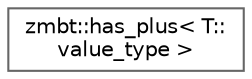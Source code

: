 digraph "Graphical Class Hierarchy"
{
 // LATEX_PDF_SIZE
  bgcolor="transparent";
  edge [fontname=Helvetica,fontsize=10,labelfontname=Helvetica,labelfontsize=10];
  node [fontname=Helvetica,fontsize=10,shape=box,height=0.2,width=0.4];
  rankdir="LR";
  Node0 [id="Node000000",label="zmbt::has_plus\< T::\lvalue_type \>",height=0.2,width=0.4,color="grey40", fillcolor="white", style="filled",URL="$structzmbt_1_1has__plus.html",tooltip=" "];
}
